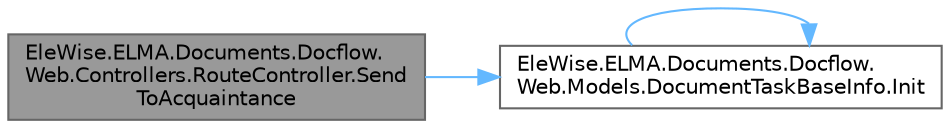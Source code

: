 digraph "EleWise.ELMA.Documents.Docflow.Web.Controllers.RouteController.SendToAcquaintance"
{
 // LATEX_PDF_SIZE
  bgcolor="transparent";
  edge [fontname=Helvetica,fontsize=10,labelfontname=Helvetica,labelfontsize=10];
  node [fontname=Helvetica,fontsize=10,shape=box,height=0.2,width=0.4];
  rankdir="LR";
  Node1 [id="Node000001",label="EleWise.ELMA.Documents.Docflow.\lWeb.Controllers.RouteController.Send\lToAcquaintance",height=0.2,width=0.4,color="gray40", fillcolor="grey60", style="filled", fontcolor="black",tooltip="Отправка на ознакомление"];
  Node1 -> Node2 [id="edge1_Node000001_Node000002",color="steelblue1",style="solid",tooltip=" "];
  Node2 [id="Node000002",label="EleWise.ELMA.Documents.Docflow.\lWeb.Models.DocumentTaskBaseInfo.Init",height=0.2,width=0.4,color="grey40", fillcolor="white", style="filled",URL="$class_ele_wise_1_1_e_l_m_a_1_1_documents_1_1_docflow_1_1_web_1_1_models_1_1_document_task_base_info.html#a7dbe891eb8fee05cba56c64a80dc45f4",tooltip="Инициализация объекта"];
  Node2 -> Node2 [id="edge2_Node000002_Node000002",color="steelblue1",style="solid",tooltip=" "];
}
